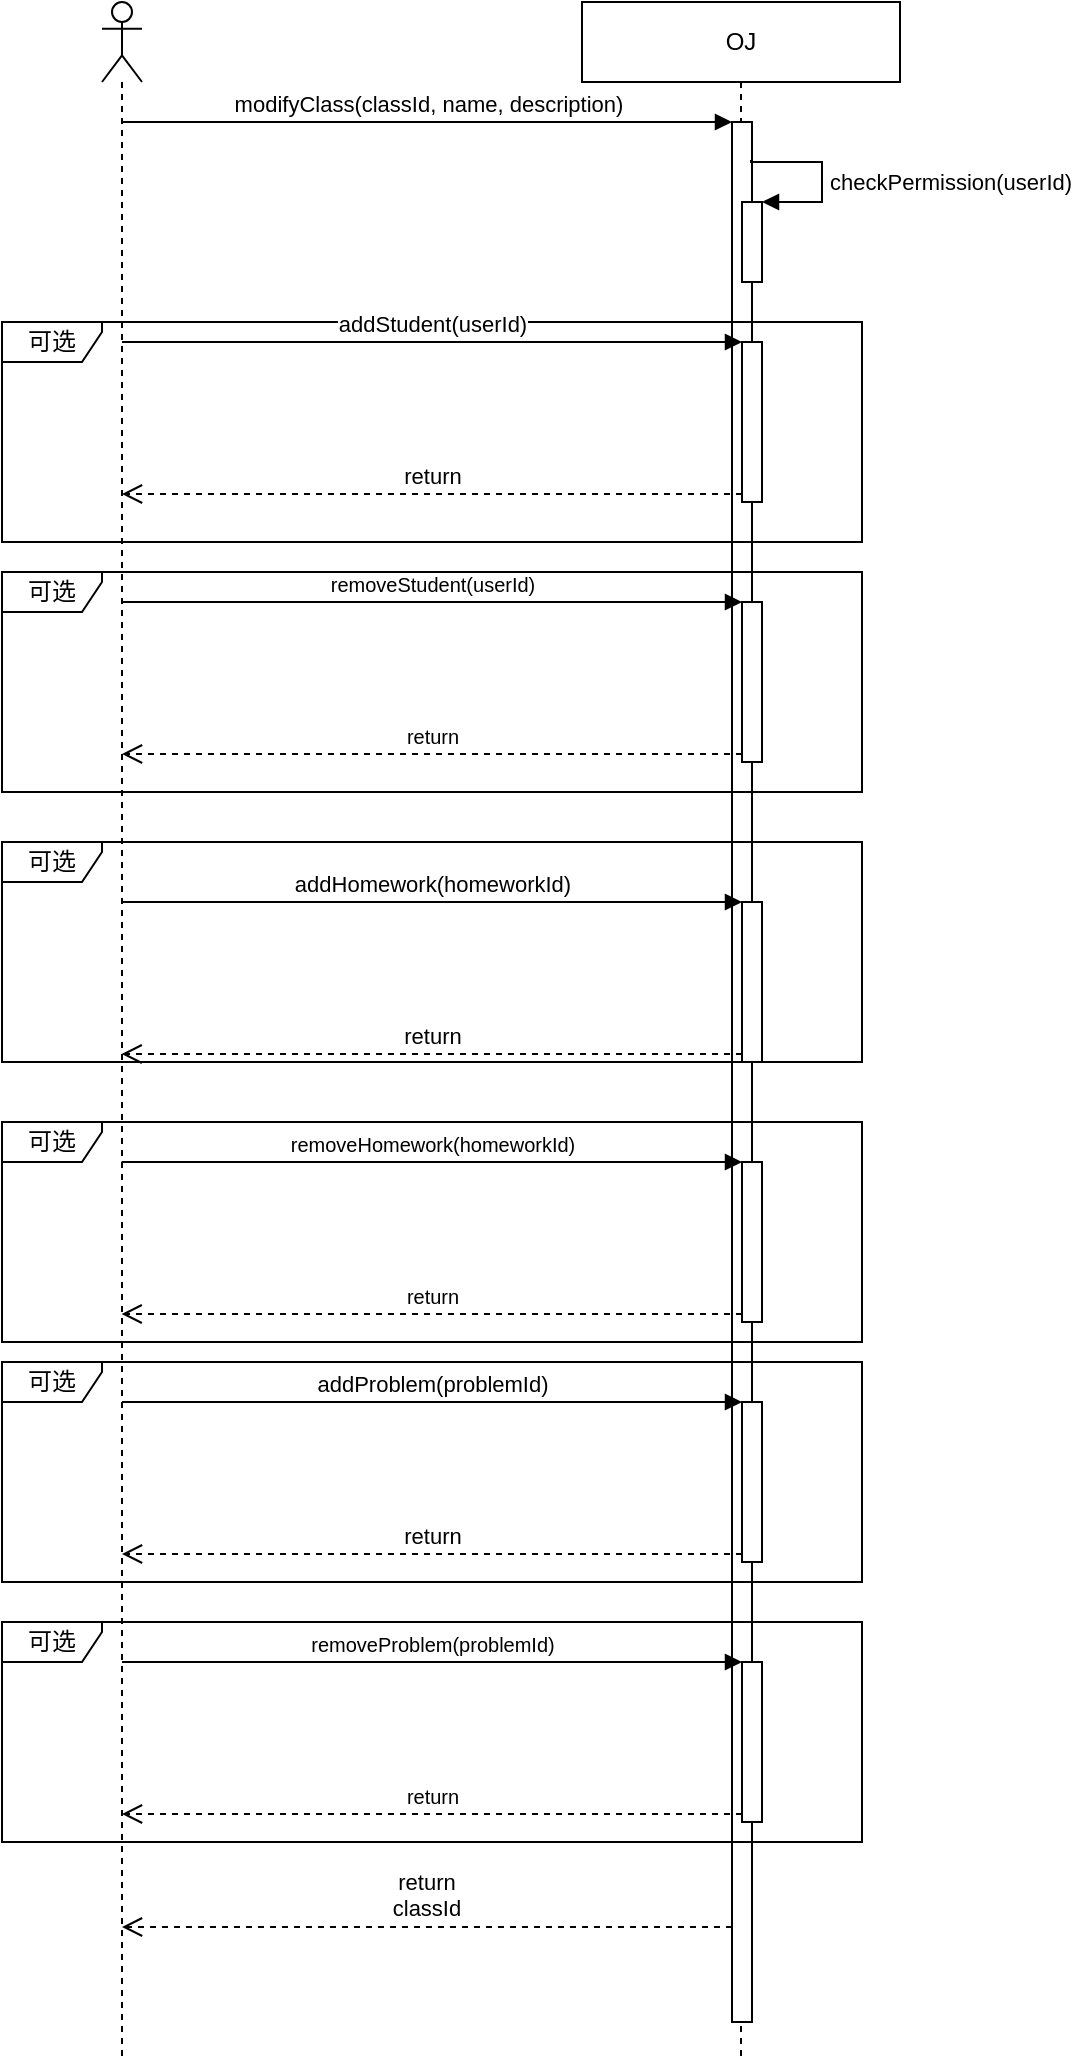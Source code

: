 <mxfile>
    <diagram id="-pXoyrqm-pUphkUxb9_K" name="第 1 页">
        <mxGraphModel dx="647" dy="442" grid="1" gridSize="10" guides="1" tooltips="1" connect="1" arrows="1" fold="1" page="1" pageScale="1" pageWidth="827" pageHeight="1169" math="0" shadow="0">
            <root>
                <mxCell id="0"/>
                <mxCell id="1" parent="0"/>
                <mxCell id="2" value="" style="shape=umlLifeline;participant=umlActor;perimeter=lifelinePerimeter;whiteSpace=wrap;html=1;container=1;collapsible=0;recursiveResize=0;verticalAlign=top;spacingTop=36;outlineConnect=0;" parent="1" vertex="1">
                    <mxGeometry x="230" y="80" width="20" height="1030" as="geometry"/>
                </mxCell>
                <mxCell id="3" value="OJ" style="shape=umlLifeline;perimeter=lifelinePerimeter;whiteSpace=wrap;html=1;container=1;collapsible=0;recursiveResize=0;outlineConnect=0;" parent="1" vertex="1">
                    <mxGeometry x="470" y="80" width="159" height="1030" as="geometry"/>
                </mxCell>
                <mxCell id="4" value="" style="html=1;points=[];perimeter=orthogonalPerimeter;" parent="3" vertex="1">
                    <mxGeometry x="75" y="60" width="10" height="950" as="geometry"/>
                </mxCell>
                <mxCell id="5" value="" style="html=1;points=[];perimeter=orthogonalPerimeter;fontSize=10;" parent="3" vertex="1">
                    <mxGeometry x="80" y="300" width="10" height="80" as="geometry"/>
                </mxCell>
                <mxCell id="7" value="checkPermission(userId)" style="edgeStyle=orthogonalEdgeStyle;html=1;align=left;spacingLeft=2;endArrow=block;rounded=0;entryX=1;entryY=0;exitX=0.95;exitY=0.02;exitDx=0;exitDy=0;exitPerimeter=0;" parent="3" source="4" target="6" edge="1">
                    <mxGeometry x="0.067" relative="1" as="geometry">
                        <mxPoint x="90" y="80" as="sourcePoint"/>
                        <Array as="points">
                            <mxPoint x="85" y="80"/>
                            <mxPoint x="120" y="80"/>
                            <mxPoint x="120" y="100"/>
                        </Array>
                        <mxPoint as="offset"/>
                    </mxGeometry>
                </mxCell>
                <mxCell id="24" value="可选" style="shape=umlFrame;whiteSpace=wrap;html=1;width=50;height=20;" parent="3" vertex="1">
                    <mxGeometry x="-290" y="560" width="430" height="110" as="geometry"/>
                </mxCell>
                <mxCell id="6" value="" style="html=1;points=[];perimeter=orthogonalPerimeter;" parent="3" vertex="1">
                    <mxGeometry x="80" y="100" width="10" height="40" as="geometry"/>
                </mxCell>
                <mxCell id="11" value="" style="html=1;points=[];perimeter=orthogonalPerimeter;" parent="3" vertex="1">
                    <mxGeometry x="80" y="170" width="10" height="80" as="geometry"/>
                </mxCell>
                <mxCell id="19" value="" style="html=1;points=[];perimeter=orthogonalPerimeter;" parent="3" vertex="1">
                    <mxGeometry x="80" y="450" width="10" height="80" as="geometry"/>
                </mxCell>
                <mxCell id="17" value="" style="html=1;points=[];perimeter=orthogonalPerimeter;fontSize=10;" parent="3" vertex="1">
                    <mxGeometry x="80" y="580" width="10" height="80" as="geometry"/>
                </mxCell>
                <mxCell id="16" value="可选" style="shape=umlFrame;whiteSpace=wrap;html=1;width=50;height=20;" parent="3" vertex="1">
                    <mxGeometry x="-290" y="285" width="430" height="110" as="geometry"/>
                </mxCell>
                <mxCell id="25" value="" style="html=1;points=[];perimeter=orthogonalPerimeter;fontSize=10;" parent="3" vertex="1">
                    <mxGeometry x="80" y="830" width="10" height="80" as="geometry"/>
                </mxCell>
                <mxCell id="27" value="" style="html=1;points=[];perimeter=orthogonalPerimeter;" parent="3" vertex="1">
                    <mxGeometry x="80" y="700" width="10" height="80" as="geometry"/>
                </mxCell>
                <mxCell id="18" value="可选" style="shape=umlFrame;whiteSpace=wrap;html=1;width=50;height=20;" parent="3" vertex="1">
                    <mxGeometry x="-290" y="420" width="430" height="110" as="geometry"/>
                </mxCell>
                <mxCell id="8" value="modifyClass(classId, name, description)" style="html=1;verticalAlign=bottom;endArrow=block;entryX=0;entryY=0;" parent="1" source="2" target="4" edge="1">
                    <mxGeometry relative="1" as="geometry">
                        <mxPoint x="365" y="220" as="sourcePoint"/>
                    </mxGeometry>
                </mxCell>
                <mxCell id="9" value="return&lt;br&gt;&lt;span style=&quot;color: rgba(0, 0, 0, 0); font-family: monospace; font-size: 0px; text-align: start; background-color: rgb(251, 251, 251);&quot;&gt;%3CmxGraphModel%3E%3Croot%3E%3CmxCell%20id%3D%220%22%2F%3E%3CmxCell%20id%3D%221%22%20parent%3D%220%22%2F%3E%3CmxCell%20id%3D%222%22%20value%3D%22%22%20style%3D%22shape%3DumlLifeline%3Bparticipant%3DumlActor%3Bperimeter%3DlifelinePerimeter%3BwhiteSpace%3Dwrap%3Bhtml%3D1%3Bcontainer%3D1%3Bcollapsible%3D0%3BrecursiveResize%3D0%3BverticalAlign%3Dtop%3BspacingTop%3D36%3BoutlineConnect%3D0%3B%22%20vertex%3D%221%22%20parent%3D%221%22%3E%3CmxGeometry%20x%3D%22230%22%20y%3D%2280%22%20width%3D%2220%22%20height%3D%22470%22%20as%3D%22geometry%22%2F%3E%3C%2FmxCell%3E%3CmxCell%20id%3D%223%22%20value%3D%22OJ%22%20style%3D%22shape%3DumlLifeline%3Bperimeter%3DlifelinePerimeter%3BwhiteSpace%3Dwrap%3Bhtml%3D1%3Bcontainer%3D1%3Bcollapsible%3D0%3BrecursiveResize%3D0%3BoutlineConnect%3D0%3B%22%20vertex%3D%221%22%20parent%3D%221%22%3E%3CmxGeometry%20x%3D%22470%22%20y%3D%2280%22%20width%3D%22100%22%20height%3D%22470%22%20as%3D%22geometry%22%2F%3E%3C%2FmxCell%3E%3CmxCell%20id%3D%224%22%20value%3D%22%22%20style%3D%22html%3D1%3Bpoints%3D%5B%5D%3Bperimeter%3DorthogonalPerimeter%3B%22%20vertex%3D%221%22%20parent%3D%223%22%3E%3CmxGeometry%20x%3D%2245%22%20y%3D%2260%22%20width%3D%2210%22%20height%3D%22390%22%20as%3D%22geometry%22%2F%3E%3C%2FmxCell%3E%3CmxCell%20id%3D%225%22%20value%3D%22%22%20style%3D%22html%3D1%3Bpoints%3D%5B%5D%3Bperimeter%3DorthogonalPerimeter%3BfontSize%3D10%3B%22%20vertex%3D%221%22%20parent%3D%223%22%3E%3CmxGeometry%20x%3D%2250%22%20y%3D%22300%22%20width%3D%2210%22%20height%3D%2280%22%20as%3D%22geometry%22%2F%3E%3C%2FmxCell%3E%3CmxCell%20id%3D%226%22%20value%3D%22%22%20style%3D%22html%3D1%3Bpoints%3D%5B%5D%3Bperimeter%3DorthogonalPerimeter%3B%22%20vertex%3D%221%22%20parent%3D%223%22%3E%3CmxGeometry%20x%3D%2250%22%20y%3D%22100%22%20width%3D%2210%22%20height%3D%2240%22%20as%3D%22geometry%22%2F%3E%3C%2FmxCell%3E%3CmxCell%20id%3D%227%22%20value%3D%22checkPermission(userId)%22%20style%3D%22edgeStyle%3DorthogonalEdgeStyle%3Bhtml%3D1%3Balign%3Dleft%3BspacingLeft%3D2%3BendArrow%3Dblock%3Brounded%3D0%3BentryX%3D1%3BentryY%3D0%3B%22%20edge%3D%221%22%20parent%3D%223%22%20target%3D%226%22%3E%3CmxGeometry%20x%3D%220.067%22%20relative%3D%221%22%20as%3D%22geometry%22%3E%3CmxPoint%20x%3D%2255%22%20y%3D%2280%22%20as%3D%22sourcePoint%22%2F%3E%3CArray%20as%3D%22points%22%3E%3CmxPoint%20x%3D%2285%22%20y%3D%2280%22%2F%3E%3C%2FArray%3E%3CmxPoint%20as%3D%22offset%22%2F%3E%3C%2FmxGeometry%3E%3C%2FmxCell%3E%3CmxCell%20id%3D%228%22%20value%3D%22modifyCompetition(compId%2C%20title%2C%20description)%22%20style%3D%22html%3D1%3BverticalAlign%3Dbottom%3BendArrow%3Dblock%3BentryX%3D0%3BentryY%3D0%3B%22%20edge%3D%221%22%20source%3D%222%22%20target%3D%224%22%20parent%3D%221%22%3E%3CmxGeometry%20relative%3D%221%22%20as%3D%22geometry%22%3E%3CmxPoint%20x%3D%22365%22%20y%3D%22220%22%20as%3D%22sourcePoint%22%2F%3E%3C%2FmxGeometry%3E%3C%2FmxCell%3E%3CmxCell%20id%3D%229%22%20value%3D%22return%26lt%3Bbr%26gt%3BcompId%22%20style%3D%22html%3D1%3BverticalAlign%3Dbottom%3BendArrow%3Dopen%3Bdashed%3D1%3BendSize%3D8%3BexitX%3D0%3BexitY%3D0.95%3B%22%20edge%3D%221%22%20source%3D%224%22%20target%3D%222%22%20parent%3D%221%22%3E%3CmxGeometry%20x%3D%220.005%22%20relative%3D%221%22%20as%3D%22geometry%22%3E%3CmxPoint%20x%3D%22365%22%20y%3D%22296%22%20as%3D%22targetPoint%22%2F%3E%3CmxPoint%20as%3D%22offset%22%2F%3E%3C%2FmxGeometry%3E%3C%2FmxCell%3E%3CmxCell%20id%3D%2210%22%20value%3D%22%E5%8F%AF%E9%80%89%22%20style%3D%22shape%3DumlFrame%3BwhiteSpace%3Dwrap%3Bhtml%3D1%3Bwidth%3D50%3Bheight%3D20%3B%22%20vertex%3D%221%22%20parent%3D%221%22%3E%3CmxGeometry%20x%3D%22180%22%20y%3D%22230%22%20width%3D%22430%22%20height%3D%22110%22%20as%3D%22geometry%22%2F%3E%3C%2FmxCell%3E%3CmxCell%20id%3D%2211%22%20value%3D%22%22%20style%3D%22html%3D1%3Bpoints%3D%5B%5D%3Bperimeter%3DorthogonalPerimeter%3B%22%20vertex%3D%221%22%20parent%3D%221%22%3E%3CmxGeometry%20x%3D%22560%22%20y%3D%22250%22%20width%3D%2210%22%20height%3D%2280%22%20as%3D%22geometry%22%2F%3E%3C%2FmxCell%3E%3CmxCell%20id%3D%2212%22%20value%3D%22addData(inputFile%2C%20outputFile)%22%20style%3D%22html%3D1%3BverticalAlign%3Dbottom%3BendArrow%3Dblock%3BentryX%3D0%3BentryY%3D0%3B%22%20edge%3D%221%22%20source%3D%222%22%20target%3D%2211%22%20parent%3D%221%22%3E%3CmxGeometry%20relative%3D%221%22%20as%3D%22geometry%22%3E%3CmxPoint%20x%3D%22495%22%20y%3D%22260%22%20as%3D%22sourcePoint%22%2F%3E%3C%2FmxGeometry%3E%3C%2FmxCell%3E%3CmxCell%20id%3D%2213%22%20value%3D%22return%22%20style%3D%22html%3D1%3BverticalAlign%3Dbottom%3BendArrow%3Dopen%3Bdashed%3D1%3BendSize%3D8%3BexitX%3D0%3BexitY%3D0.95%3B%22%20edge%3D%221%22%20source%3D%2211%22%20target%3D%222%22%20parent%3D%221%22%3E%3CmxGeometry%20relative%3D%221%22%20as%3D%22geometry%22%3E%3CmxPoint%20x%3D%22495%22%20y%3D%22336%22%20as%3D%22targetPoint%22%2F%3E%3C%2FmxGeometry%3E%3C%2FmxCell%3E%3CmxCell%20id%3D%2214%22%20value%3D%22removeData(n)%22%20style%3D%22html%3D1%3BverticalAlign%3Dbottom%3BendArrow%3Dblock%3BentryX%3D0%3BentryY%3D0%3BfontSize%3D10%3B%22%20edge%3D%221%22%20source%3D%222%22%20target%3D%225%22%20parent%3D%221%22%3E%3CmxGeometry%20relative%3D%221%22%20as%3D%22geometry%22%3E%3CmxPoint%20x%3D%22240.167%22%20y%3D%22360.0%22%20as%3D%22sourcePoint%22%2F%3E%3C%2FmxGeometry%3E%3C%2FmxCell%3E%3CmxCell%20id%3D%2215%22%20value%3D%22return%22%20style%3D%22html%3D1%3BverticalAlign%3Dbottom%3BendArrow%3Dopen%3Bdashed%3D1%3BendSize%3D8%3BexitX%3D0%3BexitY%3D0.95%3BfontSize%3D10%3B%22%20edge%3D%221%22%20source%3D%225%22%20target%3D%222%22%20parent%3D%221%22%3E%3CmxGeometry%20relative%3D%221%22%20as%3D%22geometry%22%3E%3CmxPoint%20x%3D%22240.167%22%20y%3D%22436%22%20as%3D%22targetPoint%22%2F%3E%3C%2FmxGeometry%3E%3C%2FmxCell%3E%3CmxCell%20id%3D%2216%22%20value%3D%22%E5%8F%AF%E9%80%89%22%20style%3D%22shape%3DumlFrame%3BwhiteSpace%3Dwrap%3Bhtml%3D1%3Bwidth%3D50%3Bheight%3D20%3B%22%20vertex%3D%221%22%20parent%3D%221%22%3E%3CmxGeometry%20x%3D%22180%22%20y%3D%22365%22%20width%3D%22430%22%20height%3D%22110%22%20as%3D%22geometry%22%2F%3E%3C%2FmxCell%3E%3C%2Froot%3E%3C%2FmxGraphModel%3Eclasscclass&lt;/span&gt;classId" style="html=1;verticalAlign=bottom;endArrow=open;dashed=1;endSize=8;exitX=0;exitY=0.95;" parent="1" source="4" target="2" edge="1">
                    <mxGeometry x="0.005" relative="1" as="geometry">
                        <mxPoint x="365" y="296" as="targetPoint"/>
                        <mxPoint as="offset"/>
                    </mxGeometry>
                </mxCell>
                <mxCell id="10" value="可选" style="shape=umlFrame;whiteSpace=wrap;html=1;width=50;height=20;" parent="1" vertex="1">
                    <mxGeometry x="180" y="240" width="430" height="110" as="geometry"/>
                </mxCell>
                <mxCell id="12" value="addStudent(userId)" style="html=1;verticalAlign=bottom;endArrow=block;entryX=0;entryY=0;" parent="1" source="2" target="11" edge="1">
                    <mxGeometry relative="1" as="geometry">
                        <mxPoint x="495" y="260" as="sourcePoint"/>
                    </mxGeometry>
                </mxCell>
                <mxCell id="13" value="return" style="html=1;verticalAlign=bottom;endArrow=open;dashed=1;endSize=8;exitX=0;exitY=0.95;" parent="1" source="11" target="2" edge="1">
                    <mxGeometry relative="1" as="geometry">
                        <mxPoint x="495" y="336" as="targetPoint"/>
                    </mxGeometry>
                </mxCell>
                <mxCell id="14" value="removeStudent(userId)" style="html=1;verticalAlign=bottom;endArrow=block;entryX=0;entryY=0;fontSize=10;" parent="1" source="2" target="5" edge="1">
                    <mxGeometry x="-0.001" relative="1" as="geometry">
                        <mxPoint x="240.167" y="360.0" as="sourcePoint"/>
                        <mxPoint as="offset"/>
                    </mxGeometry>
                </mxCell>
                <mxCell id="15" value="return" style="html=1;verticalAlign=bottom;endArrow=open;dashed=1;endSize=8;exitX=0;exitY=0.95;fontSize=10;" parent="1" source="5" target="2" edge="1">
                    <mxGeometry relative="1" as="geometry">
                        <mxPoint x="240.167" y="436" as="targetPoint"/>
                    </mxGeometry>
                </mxCell>
                <mxCell id="20" value="addHomework(homeworkId)" style="html=1;verticalAlign=bottom;endArrow=block;entryX=0;entryY=0;" parent="1" target="19" edge="1">
                    <mxGeometry relative="1" as="geometry">
                        <mxPoint x="239.81" y="530" as="sourcePoint"/>
                    </mxGeometry>
                </mxCell>
                <mxCell id="21" value="return" style="html=1;verticalAlign=bottom;endArrow=open;dashed=1;endSize=8;exitX=0;exitY=0.95;" parent="1" source="19" edge="1">
                    <mxGeometry relative="1" as="geometry">
                        <mxPoint x="239.81" y="606" as="targetPoint"/>
                    </mxGeometry>
                </mxCell>
                <mxCell id="22" value="removeHomework(homeworkId)" style="html=1;verticalAlign=bottom;endArrow=block;entryX=0;entryY=0;fontSize=10;" parent="1" target="17" edge="1">
                    <mxGeometry x="-0.001" relative="1" as="geometry">
                        <mxPoint x="239.81" y="660" as="sourcePoint"/>
                        <mxPoint as="offset"/>
                    </mxGeometry>
                </mxCell>
                <mxCell id="23" value="return" style="html=1;verticalAlign=bottom;endArrow=open;dashed=1;endSize=8;exitX=0;exitY=0.95;fontSize=10;" parent="1" source="17" edge="1">
                    <mxGeometry relative="1" as="geometry">
                        <mxPoint x="239.81" y="736" as="targetPoint"/>
                    </mxGeometry>
                </mxCell>
                <mxCell id="32" value="可选" style="shape=umlFrame;whiteSpace=wrap;html=1;width=50;height=20;" parent="1" vertex="1">
                    <mxGeometry x="180" y="890" width="430" height="110" as="geometry"/>
                </mxCell>
                <mxCell id="30" value="removeProblem(problemId)" style="html=1;verticalAlign=bottom;endArrow=block;entryX=0;entryY=0;fontSize=10;" parent="1" source="2" target="25" edge="1">
                    <mxGeometry x="-0.001" relative="1" as="geometry">
                        <mxPoint x="258.81" y="910" as="sourcePoint"/>
                        <mxPoint as="offset"/>
                    </mxGeometry>
                </mxCell>
                <mxCell id="31" value="return" style="html=1;verticalAlign=bottom;endArrow=open;dashed=1;endSize=8;exitX=0;exitY=0.95;fontSize=10;" parent="1" source="25" target="2" edge="1">
                    <mxGeometry relative="1" as="geometry">
                        <mxPoint x="258.81" y="986" as="targetPoint"/>
                    </mxGeometry>
                </mxCell>
                <mxCell id="26" value="可选" style="shape=umlFrame;whiteSpace=wrap;html=1;width=50;height=20;" parent="1" vertex="1">
                    <mxGeometry x="180" y="760" width="430" height="110" as="geometry"/>
                </mxCell>
                <mxCell id="28" value="addProblem(problemId)" style="html=1;verticalAlign=bottom;endArrow=block;entryX=0;entryY=0;" parent="1" source="2" target="27" edge="1">
                    <mxGeometry relative="1" as="geometry">
                        <mxPoint x="258.81" y="780" as="sourcePoint"/>
                    </mxGeometry>
                </mxCell>
                <mxCell id="29" value="return" style="html=1;verticalAlign=bottom;endArrow=open;dashed=1;endSize=8;exitX=0;exitY=0.95;" parent="1" source="27" target="2" edge="1">
                    <mxGeometry relative="1" as="geometry">
                        <mxPoint x="258.81" y="856" as="targetPoint"/>
                    </mxGeometry>
                </mxCell>
            </root>
        </mxGraphModel>
    </diagram>
</mxfile>